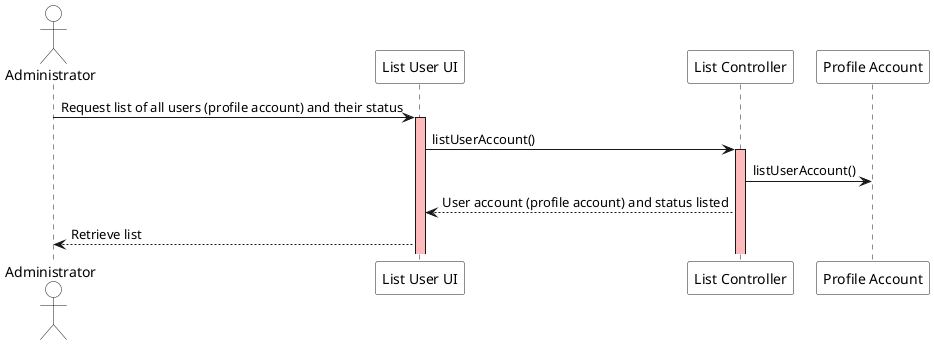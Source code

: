 @startuml

actor Administrator as Administrator #white
participant "List User UI" as UI #white
participant "List Controller" as Controller #white
participant "Profile Account" as Account #white


Administrator ->  UI: Request list of all users (profile account) and their status

activate UI #FFBBBB
UI -> Controller: listUserAccount()

activate Controller #FFBBBB
Controller -> Account: listUserAccount()

Controller --> UI: User account (profile account) and status listed

UI --> Administrator: Retrieve list
@enduml